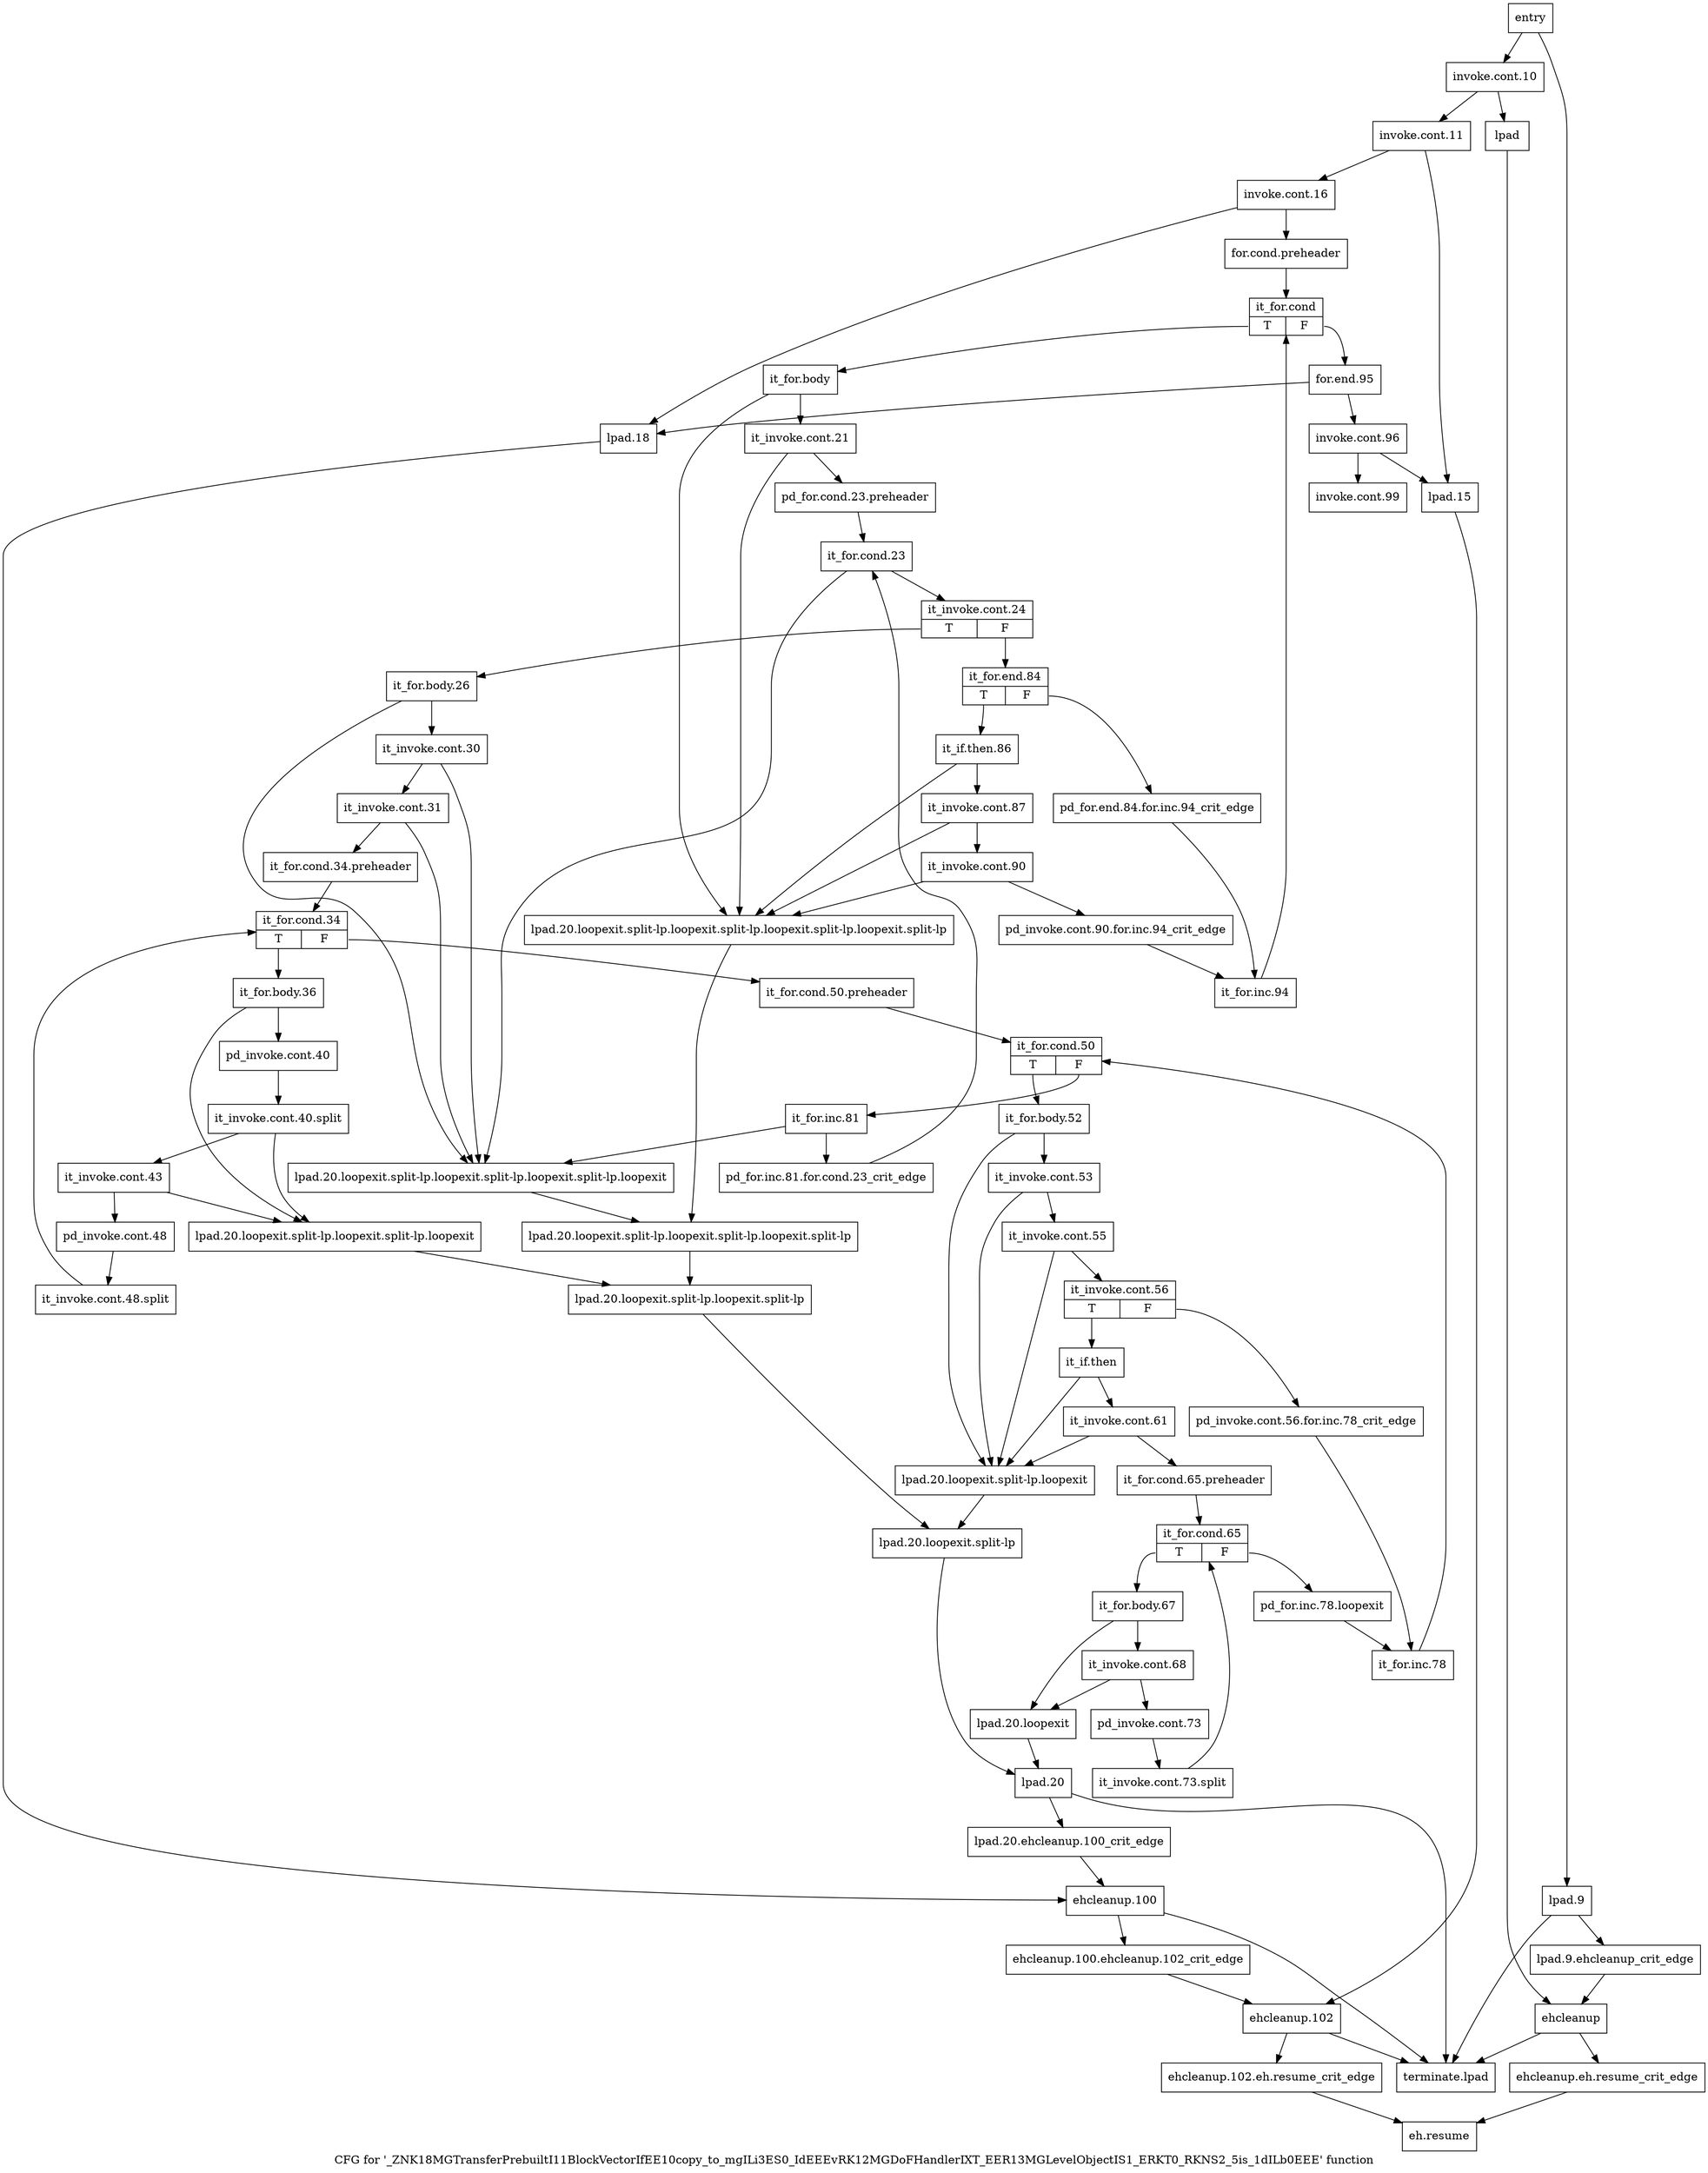 digraph "CFG for '_ZNK18MGTransferPrebuiltI11BlockVectorIfEE10copy_to_mgILi3ES0_IdEEEvRK12MGDoFHandlerIXT_EER13MGLevelObjectIS1_ERKT0_RKNS2_5is_1dILb0EEE' function" {
	label="CFG for '_ZNK18MGTransferPrebuiltI11BlockVectorIfEE10copy_to_mgILi3ES0_IdEEEvRK12MGDoFHandlerIXT_EER13MGLevelObjectIS1_ERKT0_RKNS2_5is_1dILb0EEE' function";

	Node0x670a870 [shape=record,label="{entry}"];
	Node0x670a870 -> Node0x670a8c0;
	Node0x670a870 -> Node0x670d890;
	Node0x670a8c0 [shape=record,label="{invoke.cont.10}"];
	Node0x670a8c0 -> Node0x670a910;
	Node0x670a8c0 -> Node0x670d840;
	Node0x670a910 [shape=record,label="{invoke.cont.11}"];
	Node0x670a910 -> Node0x670a960;
	Node0x670a910 -> Node0x670d9d0;
	Node0x670a960 [shape=record,label="{invoke.cont.16}"];
	Node0x670a960 -> Node0x670a9b0;
	Node0x670a960 -> Node0x670da20;
	Node0x670a9b0 [shape=record,label="{for.cond.preheader}"];
	Node0x670a9b0 -> Node0x66ff7e0;
	Node0x66ff7e0 [shape=record,label="{it_for.cond|{<s0>T|<s1>F}}"];
	Node0x66ff7e0:s0 -> Node0x66ff830;
	Node0x66ff7e0:s1 -> Node0x670e510;
	Node0x66ff830 [shape=record,label="{it_for.body}"];
	Node0x66ff830 -> Node0x66ff880;
	Node0x66ff830 -> Node0x670dbb0;
	Node0x66ff880 [shape=record,label="{it_invoke.cont.21}"];
	Node0x66ff880 -> Node0x670d430;
	Node0x66ff880 -> Node0x670dbb0;
	Node0x670d430 [shape=record,label="{pd_for.cond.23.preheader}"];
	Node0x670d430 -> Node0x670d480;
	Node0x670d480 [shape=record,label="{it_for.cond.23}"];
	Node0x670d480 -> Node0x670d4d0;
	Node0x670d480 -> Node0x670db60;
	Node0x670d4d0 [shape=record,label="{it_invoke.cont.24|{<s0>T|<s1>F}}"];
	Node0x670d4d0:s0 -> Node0x670d520;
	Node0x670d4d0:s1 -> Node0x670e2e0;
	Node0x670d520 [shape=record,label="{it_for.body.26}"];
	Node0x670d520 -> Node0x670d570;
	Node0x670d520 -> Node0x670db60;
	Node0x670d570 [shape=record,label="{it_invoke.cont.30}"];
	Node0x670d570 -> Node0x670d5c0;
	Node0x670d570 -> Node0x670db60;
	Node0x670d5c0 [shape=record,label="{it_invoke.cont.31}"];
	Node0x670d5c0 -> Node0x670d610;
	Node0x670d5c0 -> Node0x670db60;
	Node0x670d610 [shape=record,label="{it_for.cond.34.preheader}"];
	Node0x670d610 -> Node0x670d660;
	Node0x670d660 [shape=record,label="{it_for.cond.34|{<s0>T|<s1>F}}"];
	Node0x670d660:s0 -> Node0x670d700;
	Node0x670d660:s1 -> Node0x670d6b0;
	Node0x670d6b0 [shape=record,label="{it_for.cond.50.preheader}"];
	Node0x670d6b0 -> Node0x670dd90;
	Node0x670d700 [shape=record,label="{it_for.body.36}"];
	Node0x670d700 -> Node0x670d750;
	Node0x670d700 -> Node0x670db10;
	Node0x670d750 [shape=record,label="{pd_invoke.cont.40}"];
	Node0x670d750 -> Node0xad77480;
	Node0xad77480 [shape=record,label="{it_invoke.cont.40.split}"];
	Node0xad77480 -> Node0x670d7a0;
	Node0xad77480 -> Node0x670db10;
	Node0x670d7a0 [shape=record,label="{it_invoke.cont.43}"];
	Node0x670d7a0 -> Node0x670d7f0;
	Node0x670d7a0 -> Node0x670db10;
	Node0x670d7f0 [shape=record,label="{pd_invoke.cont.48}"];
	Node0x670d7f0 -> Node0xad77250;
	Node0xad77250 [shape=record,label="{it_invoke.cont.48.split}"];
	Node0xad77250 -> Node0x670d660;
	Node0x670d840 [shape=record,label="{lpad}"];
	Node0x670d840 -> Node0x670d930;
	Node0x670d890 [shape=record,label="{lpad.9}"];
	Node0x670d890 -> Node0x670d8e0;
	Node0x670d890 -> Node0x670e790;
	Node0x670d8e0 [shape=record,label="{lpad.9.ehcleanup_crit_edge}"];
	Node0x670d8e0 -> Node0x670d930;
	Node0x670d930 [shape=record,label="{ehcleanup}"];
	Node0x670d930 -> Node0x670d980;
	Node0x670d930 -> Node0x670e790;
	Node0x670d980 [shape=record,label="{ehcleanup.eh.resume_crit_edge}"];
	Node0x670d980 -> Node0x670e740;
	Node0x670d9d0 [shape=record,label="{lpad.15}"];
	Node0x670d9d0 -> Node0x670e6a0;
	Node0x670da20 [shape=record,label="{lpad.18}"];
	Node0x670da20 -> Node0x670e600;
	Node0x670da70 [shape=record,label="{lpad.20.loopexit}"];
	Node0x670da70 -> Node0x670dcf0;
	Node0x670dac0 [shape=record,label="{lpad.20.loopexit.split-lp.loopexit}"];
	Node0x670dac0 -> Node0x670dca0;
	Node0x670db10 [shape=record,label="{lpad.20.loopexit.split-lp.loopexit.split-lp.loopexit}"];
	Node0x670db10 -> Node0x670dc50;
	Node0x670db60 [shape=record,label="{lpad.20.loopexit.split-lp.loopexit.split-lp.loopexit.split-lp.loopexit}"];
	Node0x670db60 -> Node0x670dc00;
	Node0x670dbb0 [shape=record,label="{lpad.20.loopexit.split-lp.loopexit.split-lp.loopexit.split-lp.loopexit.split-lp}"];
	Node0x670dbb0 -> Node0x670dc00;
	Node0x670dc00 [shape=record,label="{lpad.20.loopexit.split-lp.loopexit.split-lp.loopexit.split-lp}"];
	Node0x670dc00 -> Node0x670dc50;
	Node0x670dc50 [shape=record,label="{lpad.20.loopexit.split-lp.loopexit.split-lp}"];
	Node0x670dc50 -> Node0x670dca0;
	Node0x670dca0 [shape=record,label="{lpad.20.loopexit.split-lp}"];
	Node0x670dca0 -> Node0x670dcf0;
	Node0x670dcf0 [shape=record,label="{lpad.20}"];
	Node0x670dcf0 -> Node0x670dd40;
	Node0x670dcf0 -> Node0x670e790;
	Node0x670dd40 [shape=record,label="{lpad.20.ehcleanup.100_crit_edge}"];
	Node0x670dd40 -> Node0x670e600;
	Node0x670dd90 [shape=record,label="{it_for.cond.50|{<s0>T|<s1>F}}"];
	Node0x670dd90:s0 -> Node0x670dde0;
	Node0x670dd90:s1 -> Node0x670e240;
	Node0x670dde0 [shape=record,label="{it_for.body.52}"];
	Node0x670dde0 -> Node0x670de30;
	Node0x670dde0 -> Node0x670dac0;
	Node0x670de30 [shape=record,label="{it_invoke.cont.53}"];
	Node0x670de30 -> Node0x670de80;
	Node0x670de30 -> Node0x670dac0;
	Node0x670de80 [shape=record,label="{it_invoke.cont.55}"];
	Node0x670de80 -> Node0x670ded0;
	Node0x670de80 -> Node0x670dac0;
	Node0x670ded0 [shape=record,label="{it_invoke.cont.56|{<s0>T|<s1>F}}"];
	Node0x670ded0:s0 -> Node0x670df70;
	Node0x670ded0:s1 -> Node0x670df20;
	Node0x670df20 [shape=record,label="{pd_invoke.cont.56.for.inc.78_crit_edge}"];
	Node0x670df20 -> Node0x670e1f0;
	Node0x670df70 [shape=record,label="{it_if.then}"];
	Node0x670df70 -> Node0x670dfc0;
	Node0x670df70 -> Node0x670dac0;
	Node0x670dfc0 [shape=record,label="{it_invoke.cont.61}"];
	Node0x670dfc0 -> Node0x670e010;
	Node0x670dfc0 -> Node0x670dac0;
	Node0x670e010 [shape=record,label="{it_for.cond.65.preheader}"];
	Node0x670e010 -> Node0x670e060;
	Node0x670e060 [shape=record,label="{it_for.cond.65|{<s0>T|<s1>F}}"];
	Node0x670e060:s0 -> Node0x670e0b0;
	Node0x670e060:s1 -> Node0x670e1a0;
	Node0x670e0b0 [shape=record,label="{it_for.body.67}"];
	Node0x670e0b0 -> Node0x670e100;
	Node0x670e0b0 -> Node0x670da70;
	Node0x670e100 [shape=record,label="{it_invoke.cont.68}"];
	Node0x670e100 -> Node0x670e150;
	Node0x670e100 -> Node0x670da70;
	Node0x670e150 [shape=record,label="{pd_invoke.cont.73}"];
	Node0x670e150 -> Node0xad76fd0;
	Node0xad76fd0 [shape=record,label="{it_invoke.cont.73.split}"];
	Node0xad76fd0 -> Node0x670e060;
	Node0x670e1a0 [shape=record,label="{pd_for.inc.78.loopexit}"];
	Node0x670e1a0 -> Node0x670e1f0;
	Node0x670e1f0 [shape=record,label="{it_for.inc.78}"];
	Node0x670e1f0 -> Node0x670dd90;
	Node0x670e240 [shape=record,label="{it_for.inc.81}"];
	Node0x670e240 -> Node0x670e290;
	Node0x670e240 -> Node0x670db60;
	Node0x670e290 [shape=record,label="{pd_for.inc.81.for.cond.23_crit_edge}"];
	Node0x670e290 -> Node0x670d480;
	Node0x670e2e0 [shape=record,label="{it_for.end.84|{<s0>T|<s1>F}}"];
	Node0x670e2e0:s0 -> Node0x670e380;
	Node0x670e2e0:s1 -> Node0x670e330;
	Node0x670e330 [shape=record,label="{pd_for.end.84.for.inc.94_crit_edge}"];
	Node0x670e330 -> Node0x670e4c0;
	Node0x670e380 [shape=record,label="{it_if.then.86}"];
	Node0x670e380 -> Node0x670e3d0;
	Node0x670e380 -> Node0x670dbb0;
	Node0x670e3d0 [shape=record,label="{it_invoke.cont.87}"];
	Node0x670e3d0 -> Node0x670e420;
	Node0x670e3d0 -> Node0x670dbb0;
	Node0x670e420 [shape=record,label="{it_invoke.cont.90}"];
	Node0x670e420 -> Node0x670e470;
	Node0x670e420 -> Node0x670dbb0;
	Node0x670e470 [shape=record,label="{pd_invoke.cont.90.for.inc.94_crit_edge}"];
	Node0x670e470 -> Node0x670e4c0;
	Node0x670e4c0 [shape=record,label="{it_for.inc.94}"];
	Node0x670e4c0 -> Node0x66ff7e0;
	Node0x670e510 [shape=record,label="{for.end.95}"];
	Node0x670e510 -> Node0x670e560;
	Node0x670e510 -> Node0x670da20;
	Node0x670e560 [shape=record,label="{invoke.cont.96}"];
	Node0x670e560 -> Node0x670e5b0;
	Node0x670e560 -> Node0x670d9d0;
	Node0x670e5b0 [shape=record,label="{invoke.cont.99}"];
	Node0x670e600 [shape=record,label="{ehcleanup.100}"];
	Node0x670e600 -> Node0x670e650;
	Node0x670e600 -> Node0x670e790;
	Node0x670e650 [shape=record,label="{ehcleanup.100.ehcleanup.102_crit_edge}"];
	Node0x670e650 -> Node0x670e6a0;
	Node0x670e6a0 [shape=record,label="{ehcleanup.102}"];
	Node0x670e6a0 -> Node0x670e6f0;
	Node0x670e6a0 -> Node0x670e790;
	Node0x670e6f0 [shape=record,label="{ehcleanup.102.eh.resume_crit_edge}"];
	Node0x670e6f0 -> Node0x670e740;
	Node0x670e740 [shape=record,label="{eh.resume}"];
	Node0x670e790 [shape=record,label="{terminate.lpad}"];
}
